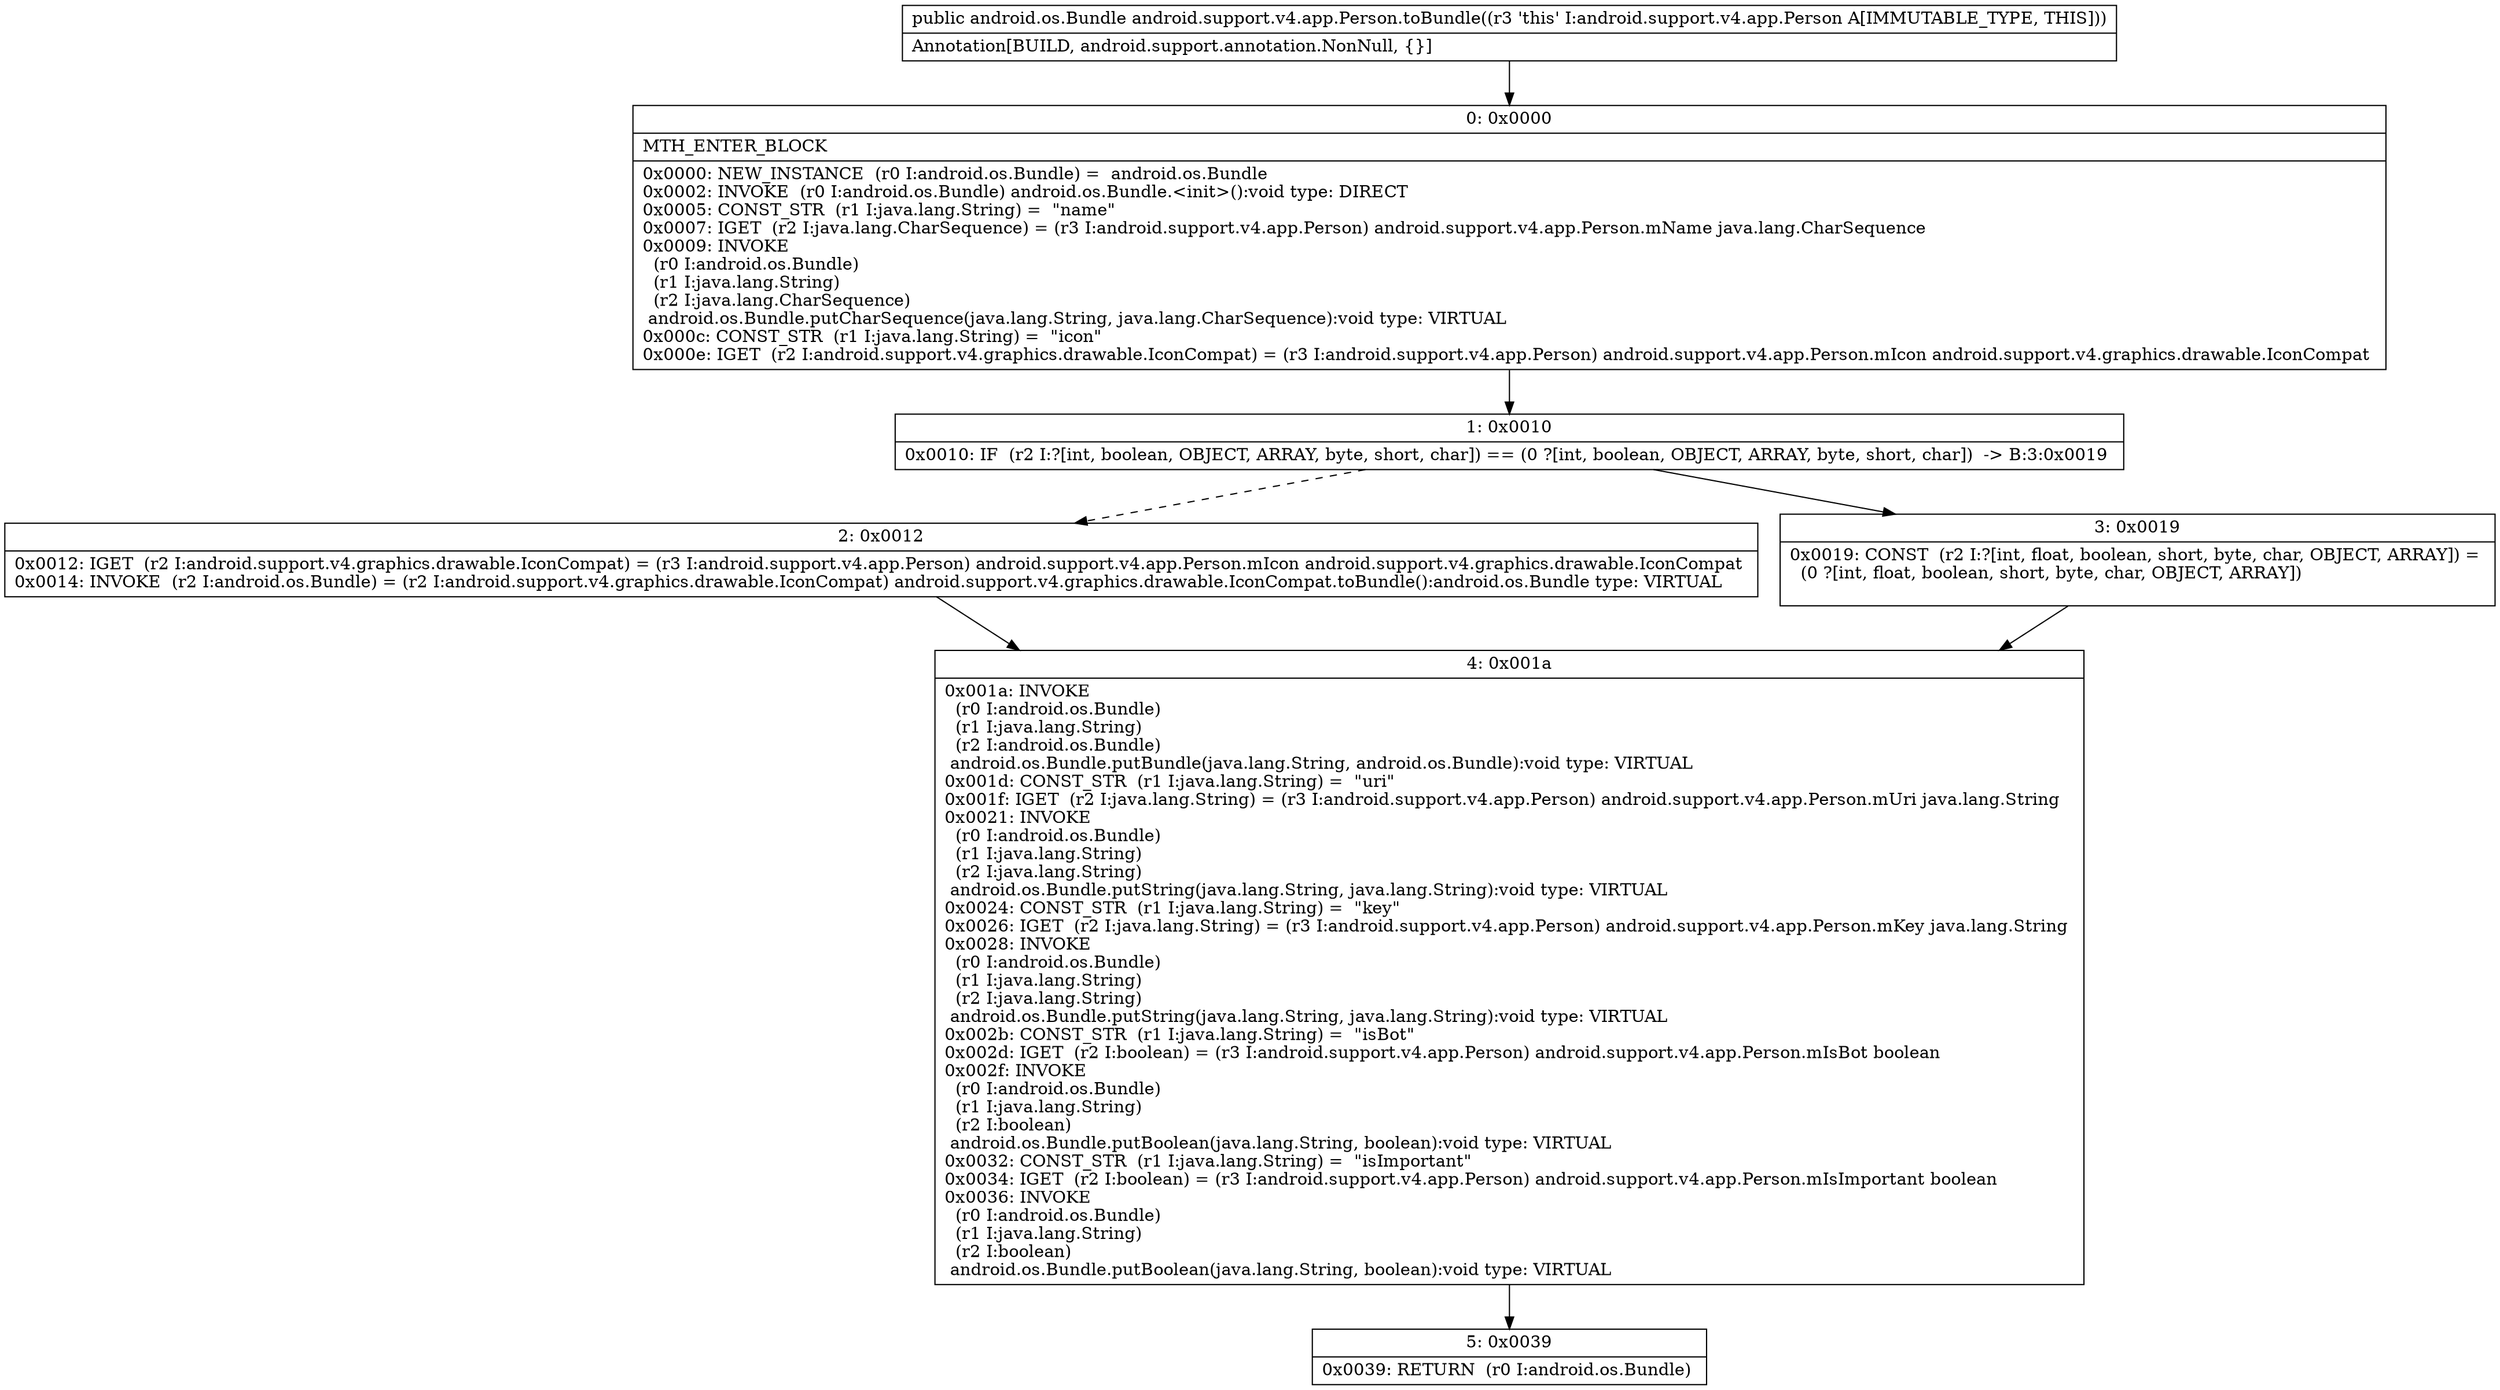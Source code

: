 digraph "CFG forandroid.support.v4.app.Person.toBundle()Landroid\/os\/Bundle;" {
Node_0 [shape=record,label="{0\:\ 0x0000|MTH_ENTER_BLOCK\l|0x0000: NEW_INSTANCE  (r0 I:android.os.Bundle) =  android.os.Bundle \l0x0002: INVOKE  (r0 I:android.os.Bundle) android.os.Bundle.\<init\>():void type: DIRECT \l0x0005: CONST_STR  (r1 I:java.lang.String) =  \"name\" \l0x0007: IGET  (r2 I:java.lang.CharSequence) = (r3 I:android.support.v4.app.Person) android.support.v4.app.Person.mName java.lang.CharSequence \l0x0009: INVOKE  \l  (r0 I:android.os.Bundle)\l  (r1 I:java.lang.String)\l  (r2 I:java.lang.CharSequence)\l android.os.Bundle.putCharSequence(java.lang.String, java.lang.CharSequence):void type: VIRTUAL \l0x000c: CONST_STR  (r1 I:java.lang.String) =  \"icon\" \l0x000e: IGET  (r2 I:android.support.v4.graphics.drawable.IconCompat) = (r3 I:android.support.v4.app.Person) android.support.v4.app.Person.mIcon android.support.v4.graphics.drawable.IconCompat \l}"];
Node_1 [shape=record,label="{1\:\ 0x0010|0x0010: IF  (r2 I:?[int, boolean, OBJECT, ARRAY, byte, short, char]) == (0 ?[int, boolean, OBJECT, ARRAY, byte, short, char])  \-\> B:3:0x0019 \l}"];
Node_2 [shape=record,label="{2\:\ 0x0012|0x0012: IGET  (r2 I:android.support.v4.graphics.drawable.IconCompat) = (r3 I:android.support.v4.app.Person) android.support.v4.app.Person.mIcon android.support.v4.graphics.drawable.IconCompat \l0x0014: INVOKE  (r2 I:android.os.Bundle) = (r2 I:android.support.v4.graphics.drawable.IconCompat) android.support.v4.graphics.drawable.IconCompat.toBundle():android.os.Bundle type: VIRTUAL \l}"];
Node_3 [shape=record,label="{3\:\ 0x0019|0x0019: CONST  (r2 I:?[int, float, boolean, short, byte, char, OBJECT, ARRAY]) = \l  (0 ?[int, float, boolean, short, byte, char, OBJECT, ARRAY])\l \l}"];
Node_4 [shape=record,label="{4\:\ 0x001a|0x001a: INVOKE  \l  (r0 I:android.os.Bundle)\l  (r1 I:java.lang.String)\l  (r2 I:android.os.Bundle)\l android.os.Bundle.putBundle(java.lang.String, android.os.Bundle):void type: VIRTUAL \l0x001d: CONST_STR  (r1 I:java.lang.String) =  \"uri\" \l0x001f: IGET  (r2 I:java.lang.String) = (r3 I:android.support.v4.app.Person) android.support.v4.app.Person.mUri java.lang.String \l0x0021: INVOKE  \l  (r0 I:android.os.Bundle)\l  (r1 I:java.lang.String)\l  (r2 I:java.lang.String)\l android.os.Bundle.putString(java.lang.String, java.lang.String):void type: VIRTUAL \l0x0024: CONST_STR  (r1 I:java.lang.String) =  \"key\" \l0x0026: IGET  (r2 I:java.lang.String) = (r3 I:android.support.v4.app.Person) android.support.v4.app.Person.mKey java.lang.String \l0x0028: INVOKE  \l  (r0 I:android.os.Bundle)\l  (r1 I:java.lang.String)\l  (r2 I:java.lang.String)\l android.os.Bundle.putString(java.lang.String, java.lang.String):void type: VIRTUAL \l0x002b: CONST_STR  (r1 I:java.lang.String) =  \"isBot\" \l0x002d: IGET  (r2 I:boolean) = (r3 I:android.support.v4.app.Person) android.support.v4.app.Person.mIsBot boolean \l0x002f: INVOKE  \l  (r0 I:android.os.Bundle)\l  (r1 I:java.lang.String)\l  (r2 I:boolean)\l android.os.Bundle.putBoolean(java.lang.String, boolean):void type: VIRTUAL \l0x0032: CONST_STR  (r1 I:java.lang.String) =  \"isImportant\" \l0x0034: IGET  (r2 I:boolean) = (r3 I:android.support.v4.app.Person) android.support.v4.app.Person.mIsImportant boolean \l0x0036: INVOKE  \l  (r0 I:android.os.Bundle)\l  (r1 I:java.lang.String)\l  (r2 I:boolean)\l android.os.Bundle.putBoolean(java.lang.String, boolean):void type: VIRTUAL \l}"];
Node_5 [shape=record,label="{5\:\ 0x0039|0x0039: RETURN  (r0 I:android.os.Bundle) \l}"];
MethodNode[shape=record,label="{public android.os.Bundle android.support.v4.app.Person.toBundle((r3 'this' I:android.support.v4.app.Person A[IMMUTABLE_TYPE, THIS]))  | Annotation[BUILD, android.support.annotation.NonNull, \{\}]\l}"];
MethodNode -> Node_0;
Node_0 -> Node_1;
Node_1 -> Node_2[style=dashed];
Node_1 -> Node_3;
Node_2 -> Node_4;
Node_3 -> Node_4;
Node_4 -> Node_5;
}

